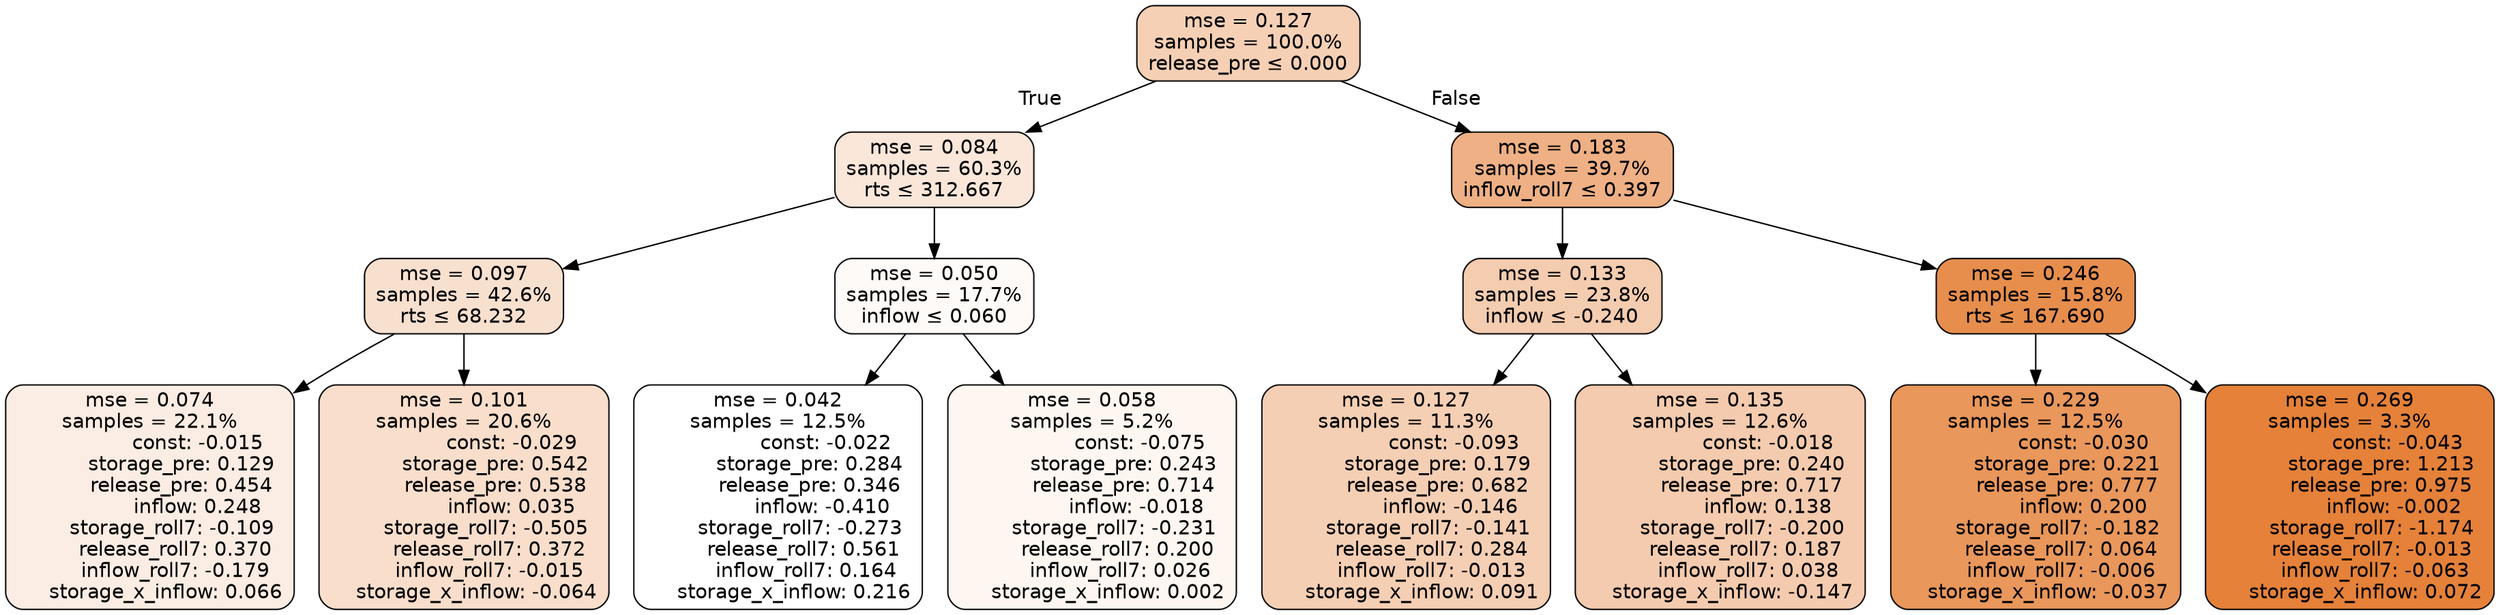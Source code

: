 digraph tree {
bgcolor="transparent"
node [shape=rectangle, style="filled, rounded", color="black", fontname=helvetica] ;
edge [fontname=helvetica] ;
	"0" [label="mse = 0.127
samples = 100.0%
release_pre &le; 0.000", fillcolor="#f5d0b5"]
	"1" [label="mse = 0.084
samples = 60.3%
rts &le; 312.667", fillcolor="#fae7da"]
	"2" [label="mse = 0.097
samples = 42.6%
rts &le; 68.232", fillcolor="#f8e0cf"]
	"3" [label="mse = 0.074
samples = 22.1%
               const: -0.015
          storage_pre: 0.129
          release_pre: 0.454
               inflow: 0.248
       storage_roll7: -0.109
        release_roll7: 0.370
        inflow_roll7: -0.179
     storage_x_inflow: 0.066", fillcolor="#fbede3"]
	"4" [label="mse = 0.101
samples = 20.6%
               const: -0.029
          storage_pre: 0.542
          release_pre: 0.538
               inflow: 0.035
       storage_roll7: -0.505
        release_roll7: 0.372
        inflow_roll7: -0.015
    storage_x_inflow: -0.064", fillcolor="#f8decb"]
	"5" [label="mse = 0.050
samples = 17.7%
inflow &le; 0.060", fillcolor="#fefaf8"]
	"6" [label="mse = 0.042
samples = 12.5%
               const: -0.022
          storage_pre: 0.284
          release_pre: 0.346
              inflow: -0.410
       storage_roll7: -0.273
        release_roll7: 0.561
         inflow_roll7: 0.164
     storage_x_inflow: 0.216", fillcolor="#ffffff"]
	"7" [label="mse = 0.058
samples = 5.2%
               const: -0.075
          storage_pre: 0.243
          release_pre: 0.714
              inflow: -0.018
       storage_roll7: -0.231
        release_roll7: 0.200
         inflow_roll7: 0.026
     storage_x_inflow: 0.002", fillcolor="#fdf6f1"]
	"8" [label="mse = 0.183
samples = 39.7%
inflow_roll7 &le; 0.397", fillcolor="#eeb084"]
	"9" [label="mse = 0.133
samples = 23.8%
inflow &le; -0.240", fillcolor="#f4ccaf"]
	"10" [label="mse = 0.127
samples = 11.3%
               const: -0.093
          storage_pre: 0.179
          release_pre: 0.682
              inflow: -0.146
       storage_roll7: -0.141
        release_roll7: 0.284
        inflow_roll7: -0.013
     storage_x_inflow: 0.091", fillcolor="#f5cfb4"]
	"11" [label="mse = 0.135
samples = 12.6%
               const: -0.018
          storage_pre: 0.240
          release_pre: 0.717
               inflow: 0.138
       storage_roll7: -0.200
        release_roll7: 0.187
         inflow_roll7: 0.038
    storage_x_inflow: -0.147", fillcolor="#f4cbae"]
	"12" [label="mse = 0.246
samples = 15.8%
rts &le; 167.690", fillcolor="#e78e4d"]
	"13" [label="mse = 0.229
samples = 12.5%
               const: -0.030
          storage_pre: 0.221
          release_pre: 0.777
               inflow: 0.200
       storage_roll7: -0.182
        release_roll7: 0.064
        inflow_roll7: -0.006
    storage_x_inflow: -0.037", fillcolor="#e9975b"]
	"14" [label="mse = 0.269
samples = 3.3%
               const: -0.043
          storage_pre: 1.213
          release_pre: 0.975
              inflow: -0.002
       storage_roll7: -1.174
       release_roll7: -0.013
        inflow_roll7: -0.063
     storage_x_inflow: 0.072", fillcolor="#e58139"]

	"0" -> "1" [labeldistance=2.5, labelangle=45, headlabel="True"]
	"1" -> "2"
	"2" -> "3"
	"2" -> "4"
	"1" -> "5"
	"5" -> "6"
	"5" -> "7"
	"0" -> "8" [labeldistance=2.5, labelangle=-45, headlabel="False"]
	"8" -> "9"
	"9" -> "10"
	"9" -> "11"
	"8" -> "12"
	"12" -> "13"
	"12" -> "14"
}